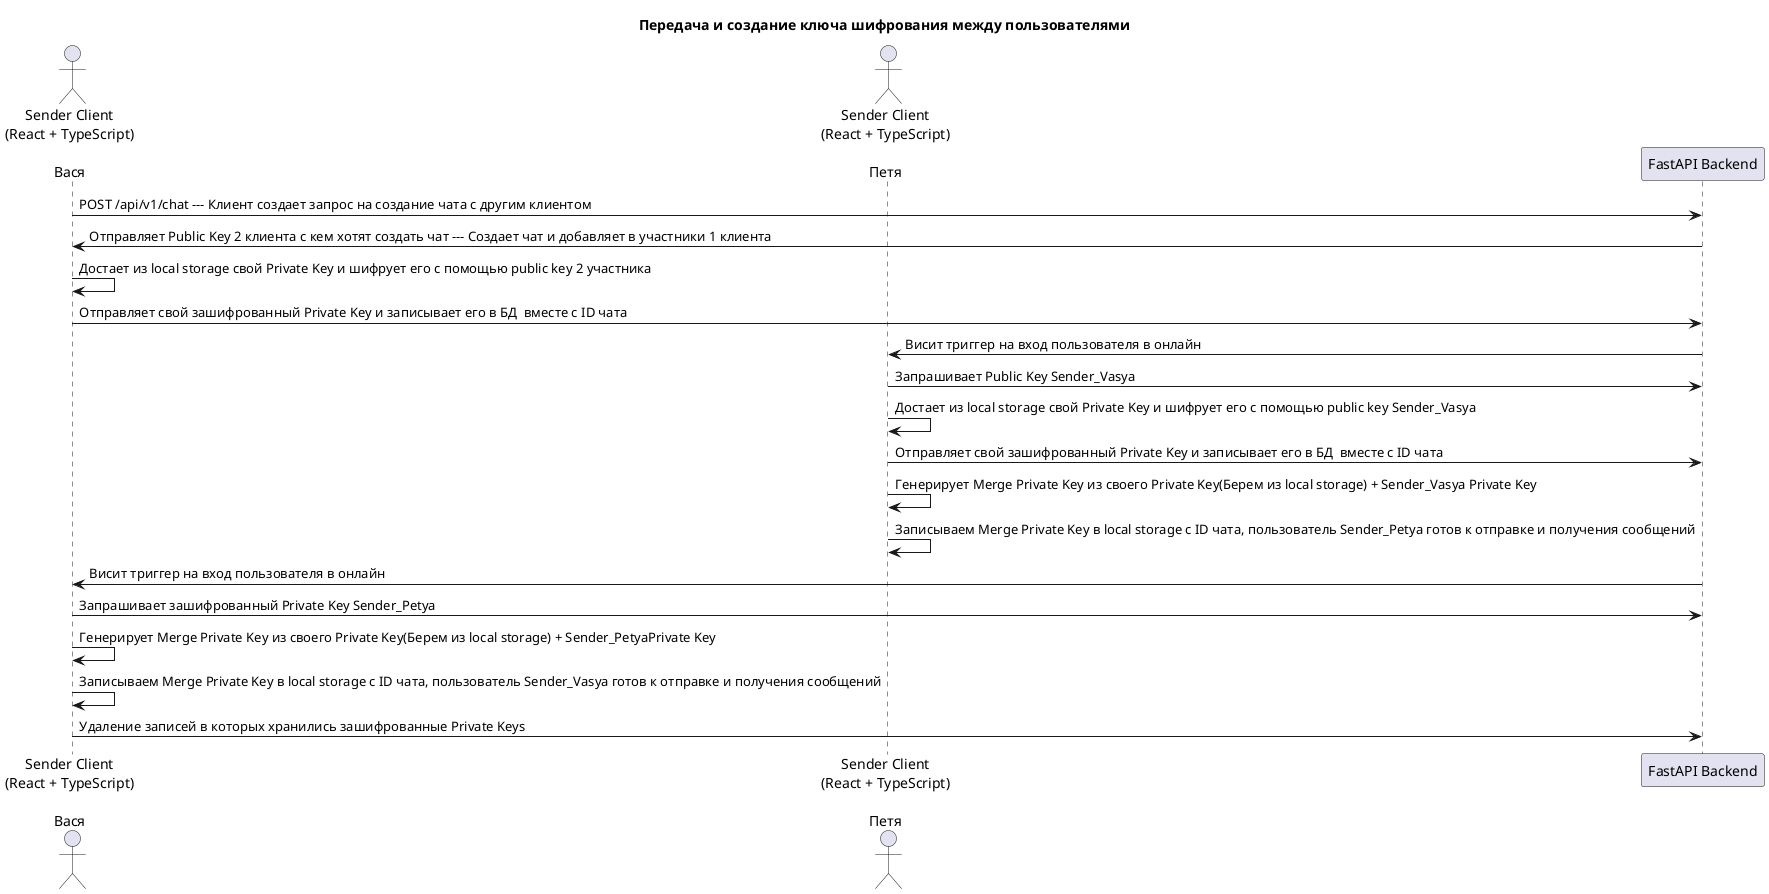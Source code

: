 @startuml
title Передача и создание ключа шифрования между пользователями
actor "Sender Client\n(React + TypeScript)\n\nВася" as Sender_Vasya

actor "Sender Client\n(React + TypeScript)\n\nПетя" as Sender_Petya

participant "FastAPI Backend" as Backend

Sender_Vasya-> Backend: POST /api/v1/chat --- Клиент создает запрос на создание чата с другим клиентом

Sender_Vasya<- Backend: Отправляет Public Key 2 клиента с кем хотят создать чат --- Создает чат и добавляет в участники 1 клиента

Sender_Vasya-> Sender_Vasya: Достает из local storage свой Private Key и шифрует его с помощью public key 2 участника

Sender_Vasya-> Backend: Отправляет свой зашифрованный Private Key и записывает его в БД  вместе с ID чата

Backend -> Sender_Petya: Висит триггер на вход пользователя в онлайн

Sender_Petya -> Backend: Запрашивает Public Key Sender_Vasya

Sender_Petya -> Sender_Petya : Достает из local storage свой Private Key и шифрует его с помощью public key Sender_Vasya

Sender_Petya -> Backend: Отправляет свой зашифрованный Private Key и записывает его в БД  вместе с ID чата

Sender_Petya  -> Sender_Petya: Генерирует Merge Private Key из своего Private Key(Берем из local storage) + Sender_Vasya Private Key
Sender_Petya  -> Sender_Petya: Записываем Merge Private Key в local storage с ID чата, пользователь Sender_Petya готов к отправке и получения сообщений

Backend -> Sender_Vasya: Висит триггер на вход пользователя в онлайн

Sender_Vasya -> Backend: Запрашивает зашифрованный Private Key Sender_Petya

Sender_Vasya -> Sender_Vasya: Генерирует Merge Private Key из своего Private Key(Берем из local storage) + Sender_PetyaPrivate Key
Sender_Vasya -> Sender_Vasya: Записываем Merge Private Key в local storage с ID чата, пользователь Sender_Vasya готов к отправке и получения сообщений

Sender_Vasya -> Backend: Удаление записей в которых хранились зашифрованные Private Keys

@enduml